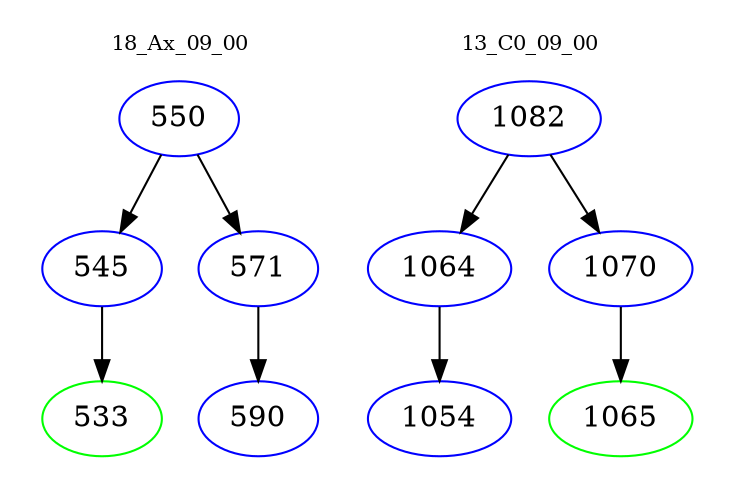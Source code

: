 digraph{
subgraph cluster_0 {
color = white
label = "18_Ax_09_00";
fontsize=10;
T0_550 [label="550", color="blue"]
T0_550 -> T0_545 [color="black"]
T0_545 [label="545", color="blue"]
T0_545 -> T0_533 [color="black"]
T0_533 [label="533", color="green"]
T0_550 -> T0_571 [color="black"]
T0_571 [label="571", color="blue"]
T0_571 -> T0_590 [color="black"]
T0_590 [label="590", color="blue"]
}
subgraph cluster_1 {
color = white
label = "13_C0_09_00";
fontsize=10;
T1_1082 [label="1082", color="blue"]
T1_1082 -> T1_1064 [color="black"]
T1_1064 [label="1064", color="blue"]
T1_1064 -> T1_1054 [color="black"]
T1_1054 [label="1054", color="blue"]
T1_1082 -> T1_1070 [color="black"]
T1_1070 [label="1070", color="blue"]
T1_1070 -> T1_1065 [color="black"]
T1_1065 [label="1065", color="green"]
}
}
